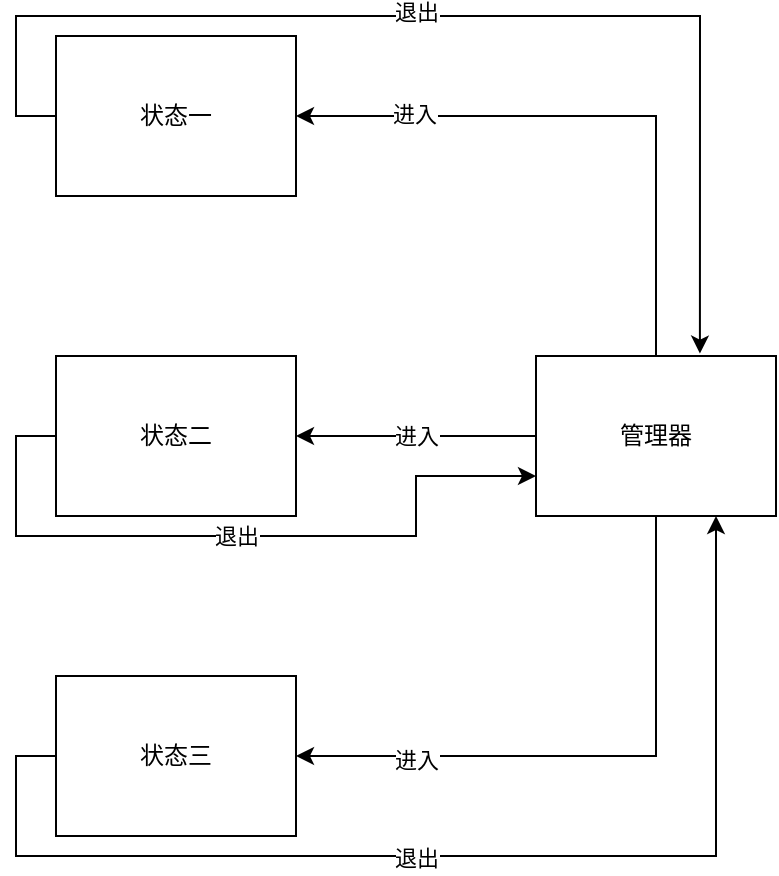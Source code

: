 <mxfile version="18.1.3" type="github">
  <diagram id="hmQxGtx6hovtQC4vwk3S" name="第 1 页">
    <mxGraphModel dx="1038" dy="633" grid="1" gridSize="10" guides="1" tooltips="1" connect="1" arrows="1" fold="1" page="1" pageScale="1" pageWidth="827" pageHeight="1169" math="0" shadow="0">
      <root>
        <mxCell id="0" />
        <mxCell id="1" parent="0" />
        <mxCell id="_Z6ALuRuGkPfCkx5zqtz-5" value="进入" style="edgeStyle=orthogonalEdgeStyle;rounded=0;orthogonalLoop=1;jettySize=auto;html=1;exitX=0;exitY=0.5;exitDx=0;exitDy=0;entryX=1;entryY=0.5;entryDx=0;entryDy=0;" edge="1" parent="1" source="lGtCFB5HxtGH8RZsmqWm-1" target="lGtCFB5HxtGH8RZsmqWm-12">
          <mxGeometry relative="1" as="geometry" />
        </mxCell>
        <mxCell id="_Z6ALuRuGkPfCkx5zqtz-6" style="edgeStyle=orthogonalEdgeStyle;rounded=0;orthogonalLoop=1;jettySize=auto;html=1;exitX=0.5;exitY=1;exitDx=0;exitDy=0;entryX=1;entryY=0.5;entryDx=0;entryDy=0;" edge="1" parent="1" source="lGtCFB5HxtGH8RZsmqWm-1" target="lGtCFB5HxtGH8RZsmqWm-11">
          <mxGeometry relative="1" as="geometry" />
        </mxCell>
        <mxCell id="_Z6ALuRuGkPfCkx5zqtz-15" value="进入" style="edgeLabel;html=1;align=center;verticalAlign=middle;resizable=0;points=[];" vertex="1" connectable="0" parent="_Z6ALuRuGkPfCkx5zqtz-6">
          <mxGeometry x="0.601" y="2" relative="1" as="geometry">
            <mxPoint as="offset" />
          </mxGeometry>
        </mxCell>
        <mxCell id="_Z6ALuRuGkPfCkx5zqtz-8" style="edgeStyle=orthogonalEdgeStyle;rounded=0;orthogonalLoop=1;jettySize=auto;html=1;entryX=1;entryY=0.5;entryDx=0;entryDy=0;" edge="1" parent="1" source="lGtCFB5HxtGH8RZsmqWm-1" target="lGtCFB5HxtGH8RZsmqWm-13">
          <mxGeometry relative="1" as="geometry">
            <Array as="points">
              <mxPoint x="380" y="80" />
            </Array>
          </mxGeometry>
        </mxCell>
        <mxCell id="_Z6ALuRuGkPfCkx5zqtz-13" value="进入" style="edgeLabel;html=1;align=center;verticalAlign=middle;resizable=0;points=[];" vertex="1" connectable="0" parent="_Z6ALuRuGkPfCkx5zqtz-8">
          <mxGeometry x="0.608" y="-1" relative="1" as="geometry">
            <mxPoint as="offset" />
          </mxGeometry>
        </mxCell>
        <mxCell id="lGtCFB5HxtGH8RZsmqWm-1" value="管理器" style="rounded=0;whiteSpace=wrap;html=1;" parent="1" vertex="1">
          <mxGeometry x="320" y="200" width="120" height="80" as="geometry" />
        </mxCell>
        <mxCell id="_Z6ALuRuGkPfCkx5zqtz-10" style="edgeStyle=orthogonalEdgeStyle;rounded=0;orthogonalLoop=1;jettySize=auto;html=1;exitX=0;exitY=0.5;exitDx=0;exitDy=0;entryX=0.75;entryY=1;entryDx=0;entryDy=0;" edge="1" parent="1" source="lGtCFB5HxtGH8RZsmqWm-11" target="lGtCFB5HxtGH8RZsmqWm-1">
          <mxGeometry relative="1" as="geometry">
            <mxPoint x="280" y="440" as="targetPoint" />
            <Array as="points">
              <mxPoint x="60" y="400" />
              <mxPoint x="60" y="450" />
              <mxPoint x="410" y="450" />
            </Array>
          </mxGeometry>
        </mxCell>
        <mxCell id="_Z6ALuRuGkPfCkx5zqtz-16" value="退出" style="edgeLabel;html=1;align=center;verticalAlign=middle;resizable=0;points=[];" vertex="1" connectable="0" parent="_Z6ALuRuGkPfCkx5zqtz-10">
          <mxGeometry x="-0.099" y="-1" relative="1" as="geometry">
            <mxPoint x="4" as="offset" />
          </mxGeometry>
        </mxCell>
        <mxCell id="lGtCFB5HxtGH8RZsmqWm-11" value="状态三" style="rounded=0;whiteSpace=wrap;html=1;" parent="1" vertex="1">
          <mxGeometry x="80" y="360" width="120" height="80" as="geometry" />
        </mxCell>
        <mxCell id="_Z6ALuRuGkPfCkx5zqtz-9" value="退出" style="edgeStyle=orthogonalEdgeStyle;rounded=0;orthogonalLoop=1;jettySize=auto;html=1;exitX=0;exitY=0.5;exitDx=0;exitDy=0;entryX=0;entryY=0.75;entryDx=0;entryDy=0;" edge="1" parent="1" source="lGtCFB5HxtGH8RZsmqWm-12" target="lGtCFB5HxtGH8RZsmqWm-1">
          <mxGeometry relative="1" as="geometry">
            <Array as="points">
              <mxPoint x="60" y="240" />
              <mxPoint x="60" y="290" />
              <mxPoint x="260" y="290" />
              <mxPoint x="260" y="260" />
            </Array>
          </mxGeometry>
        </mxCell>
        <mxCell id="lGtCFB5HxtGH8RZsmqWm-12" value="状态二" style="rounded=0;whiteSpace=wrap;html=1;" parent="1" vertex="1">
          <mxGeometry x="80" y="200" width="120" height="80" as="geometry" />
        </mxCell>
        <mxCell id="_Z6ALuRuGkPfCkx5zqtz-11" style="edgeStyle=orthogonalEdgeStyle;rounded=0;orthogonalLoop=1;jettySize=auto;html=1;exitX=0;exitY=0.5;exitDx=0;exitDy=0;entryX=0.683;entryY=-0.015;entryDx=0;entryDy=0;entryPerimeter=0;" edge="1" parent="1" source="lGtCFB5HxtGH8RZsmqWm-13" target="lGtCFB5HxtGH8RZsmqWm-1">
          <mxGeometry relative="1" as="geometry">
            <Array as="points">
              <mxPoint x="60" y="80" />
              <mxPoint x="60" y="30" />
              <mxPoint x="402" y="30" />
            </Array>
          </mxGeometry>
        </mxCell>
        <mxCell id="_Z6ALuRuGkPfCkx5zqtz-14" value="退出" style="edgeLabel;html=1;align=center;verticalAlign=middle;resizable=0;points=[];" vertex="1" connectable="0" parent="_Z6ALuRuGkPfCkx5zqtz-11">
          <mxGeometry x="-0.064" y="2" relative="1" as="geometry">
            <mxPoint x="-2" as="offset" />
          </mxGeometry>
        </mxCell>
        <mxCell id="lGtCFB5HxtGH8RZsmqWm-13" value="状态一" style="rounded=0;whiteSpace=wrap;html=1;" parent="1" vertex="1">
          <mxGeometry x="80" y="40" width="120" height="80" as="geometry" />
        </mxCell>
      </root>
    </mxGraphModel>
  </diagram>
</mxfile>
